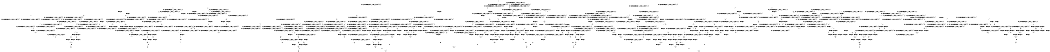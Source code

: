digraph BCG {
size = "7, 10.5";
center = TRUE;
node [shape = circle];
0 [peripheries = 2];
0 -> 1 [label = "EX !0 !ATOMIC_EXCH_BRANCH (1, +1, TRUE, +0, 3, TRUE) !{0, 1, 2}"];
0 -> 2 [label = "EX !2 !ATOMIC_EXCH_BRANCH (1, +0, TRUE, +0, 1, TRUE) !{0, 1, 2}"];
0 -> 3 [label = "EX !1 !ATOMIC_EXCH_BRANCH (1, +1, TRUE, +1, 1, FALSE) !{0, 1, 2}"];
0 -> 4 [label = "EX !0 !ATOMIC_EXCH_BRANCH (1, +1, TRUE, +0, 3, TRUE) !{0, 1, 2}"];
1 -> 5 [label = "EX !2 !ATOMIC_EXCH_BRANCH (1, +0, TRUE, +0, 1, FALSE) !{0, 1, 2}"];
1 -> 6 [label = "EX !1 !ATOMIC_EXCH_BRANCH (1, +1, TRUE, +1, 1, TRUE) !{0, 1, 2}"];
1 -> 7 [label = "TERMINATE !0"];
2 -> 2 [label = "EX !2 !ATOMIC_EXCH_BRANCH (1, +0, TRUE, +0, 1, TRUE) !{0, 1, 2}"];
2 -> 8 [label = "EX !0 !ATOMIC_EXCH_BRANCH (1, +1, TRUE, +0, 3, TRUE) !{0, 1, 2}"];
2 -> 9 [label = "EX !1 !ATOMIC_EXCH_BRANCH (1, +1, TRUE, +1, 1, FALSE) !{0, 1, 2}"];
2 -> 10 [label = "EX !0 !ATOMIC_EXCH_BRANCH (1, +1, TRUE, +0, 3, TRUE) !{0, 1, 2}"];
3 -> 11 [label = "EX !0 !ATOMIC_EXCH_BRANCH (1, +1, TRUE, +0, 3, FALSE) !{0, 1, 2}"];
3 -> 12 [label = "EX !2 !ATOMIC_EXCH_BRANCH (1, +0, TRUE, +0, 1, FALSE) !{0, 1, 2}"];
3 -> 13 [label = "TERMINATE !1"];
3 -> 14 [label = "EX !0 !ATOMIC_EXCH_BRANCH (1, +1, TRUE, +0, 3, FALSE) !{0, 1, 2}"];
4 -> 15 [label = "EX !1 !ATOMIC_EXCH_BRANCH (1, +1, TRUE, +1, 1, TRUE) !{0, 1, 2}"];
4 -> 16 [label = "EX !2 !ATOMIC_EXCH_BRANCH (1, +0, TRUE, +0, 1, FALSE) !{0, 1, 2}"];
4 -> 17 [label = "EX !1 !ATOMIC_EXCH_BRANCH (1, +1, TRUE, +1, 1, TRUE) !{0, 1, 2}"];
4 -> 18 [label = "TERMINATE !0"];
5 -> 19 [label = "EX !1 !ATOMIC_EXCH_BRANCH (1, +1, TRUE, +1, 1, FALSE) !{0, 1, 2}"];
5 -> 20 [label = "TERMINATE !0"];
5 -> 21 [label = "TERMINATE !2"];
6 -> 6 [label = "EX !1 !ATOMIC_EXCH_BRANCH (1, +1, TRUE, +1, 1, TRUE) !{0, 1, 2}"];
6 -> 22 [label = "EX !2 !ATOMIC_EXCH_BRANCH (1, +0, TRUE, +0, 1, FALSE) !{0, 1, 2}"];
6 -> 23 [label = "TERMINATE !0"];
7 -> 24 [label = "EX !2 !ATOMIC_EXCH_BRANCH (1, +0, TRUE, +0, 1, FALSE) !{1, 2}"];
7 -> 25 [label = "EX !1 !ATOMIC_EXCH_BRANCH (1, +1, TRUE, +1, 1, TRUE) !{1, 2}"];
7 -> 26 [label = "EX !1 !ATOMIC_EXCH_BRANCH (1, +1, TRUE, +1, 1, TRUE) !{1, 2}"];
8 -> 5 [label = "EX !2 !ATOMIC_EXCH_BRANCH (1, +0, TRUE, +0, 1, FALSE) !{0, 1, 2}"];
8 -> 27 [label = "EX !1 !ATOMIC_EXCH_BRANCH (1, +1, TRUE, +1, 1, TRUE) !{0, 1, 2}"];
8 -> 28 [label = "TERMINATE !0"];
9 -> 12 [label = "EX !2 !ATOMIC_EXCH_BRANCH (1, +0, TRUE, +0, 1, FALSE) !{0, 1, 2}"];
9 -> 29 [label = "EX !0 !ATOMIC_EXCH_BRANCH (1, +1, TRUE, +0, 3, FALSE) !{0, 1, 2}"];
9 -> 30 [label = "TERMINATE !1"];
9 -> 31 [label = "EX !0 !ATOMIC_EXCH_BRANCH (1, +1, TRUE, +0, 3, FALSE) !{0, 1, 2}"];
10 -> 32 [label = "EX !1 !ATOMIC_EXCH_BRANCH (1, +1, TRUE, +1, 1, TRUE) !{0, 1, 2}"];
10 -> 16 [label = "EX !2 !ATOMIC_EXCH_BRANCH (1, +0, TRUE, +0, 1, FALSE) !{0, 1, 2}"];
10 -> 33 [label = "EX !1 !ATOMIC_EXCH_BRANCH (1, +1, TRUE, +1, 1, TRUE) !{0, 1, 2}"];
10 -> 34 [label = "TERMINATE !0"];
11 -> 35 [label = "EX !0 !ATOMIC_EXCH_BRANCH (1, +0, FALSE, +1, 2, TRUE) !{0, 1, 2}"];
11 -> 36 [label = "EX !2 !ATOMIC_EXCH_BRANCH (1, +0, TRUE, +0, 1, FALSE) !{0, 1, 2}"];
11 -> 37 [label = "TERMINATE !1"];
11 -> 38 [label = "EX !0 !ATOMIC_EXCH_BRANCH (1, +0, FALSE, +1, 2, TRUE) !{0, 1, 2}"];
12 -> 19 [label = "EX !0 !ATOMIC_EXCH_BRANCH (1, +1, TRUE, +0, 3, TRUE) !{0, 1, 2}"];
12 -> 39 [label = "TERMINATE !2"];
12 -> 40 [label = "TERMINATE !1"];
12 -> 41 [label = "EX !0 !ATOMIC_EXCH_BRANCH (1, +1, TRUE, +0, 3, TRUE) !{0, 1, 2}"];
13 -> 42 [label = "EX !0 !ATOMIC_EXCH_BRANCH (1, +1, TRUE, +0, 3, FALSE) !{0, 2}"];
13 -> 43 [label = "EX !2 !ATOMIC_EXCH_BRANCH (1, +0, TRUE, +0, 1, FALSE) !{0, 2}"];
13 -> 44 [label = "EX !0 !ATOMIC_EXCH_BRANCH (1, +1, TRUE, +0, 3, FALSE) !{0, 2}"];
14 -> 38 [label = "EX !0 !ATOMIC_EXCH_BRANCH (1, +0, FALSE, +1, 2, TRUE) !{0, 1, 2}"];
14 -> 45 [label = "EX !2 !ATOMIC_EXCH_BRANCH (1, +0, TRUE, +0, 1, FALSE) !{0, 1, 2}"];
14 -> 46 [label = "TERMINATE !1"];
15 -> 47 [label = "EX !2 !ATOMIC_EXCH_BRANCH (1, +0, TRUE, +0, 1, FALSE) !{0, 1, 2}"];
15 -> 15 [label = "EX !1 !ATOMIC_EXCH_BRANCH (1, +1, TRUE, +1, 1, TRUE) !{0, 1, 2}"];
15 -> 48 [label = "EX !2 !ATOMIC_EXCH_BRANCH (1, +0, TRUE, +0, 1, FALSE) !{0, 1, 2}"];
15 -> 49 [label = "TERMINATE !0"];
16 -> 50 [label = "EX !1 !ATOMIC_EXCH_BRANCH (1, +1, TRUE, +1, 1, FALSE) !{0, 1, 2}"];
16 -> 41 [label = "EX !1 !ATOMIC_EXCH_BRANCH (1, +1, TRUE, +1, 1, FALSE) !{0, 1, 2}"];
16 -> 51 [label = "TERMINATE !0"];
16 -> 52 [label = "TERMINATE !2"];
17 -> 15 [label = "EX !1 !ATOMIC_EXCH_BRANCH (1, +1, TRUE, +1, 1, TRUE) !{0, 1, 2}"];
17 -> 17 [label = "EX !1 !ATOMIC_EXCH_BRANCH (1, +1, TRUE, +1, 1, TRUE) !{0, 1, 2}"];
17 -> 53 [label = "EX !2 !ATOMIC_EXCH_BRANCH (1, +0, TRUE, +0, 1, FALSE) !{0, 1, 2}"];
17 -> 54 [label = "TERMINATE !0"];
18 -> 55 [label = "EX !2 !ATOMIC_EXCH_BRANCH (1, +0, TRUE, +0, 1, FALSE) !{1, 2}"];
18 -> 56 [label = "EX !1 !ATOMIC_EXCH_BRANCH (1, +1, TRUE, +1, 1, TRUE) !{1, 2}"];
19 -> 57 [label = "TERMINATE !0"];
19 -> 58 [label = "TERMINATE !2"];
19 -> 59 [label = "TERMINATE !1"];
20 -> 60 [label = "EX !1 !ATOMIC_EXCH_BRANCH (1, +1, TRUE, +1, 1, FALSE) !{1, 2}"];
20 -> 61 [label = "TERMINATE !2"];
20 -> 62 [label = "EX !1 !ATOMIC_EXCH_BRANCH (1, +1, TRUE, +1, 1, FALSE) !{1, 2}"];
21 -> 63 [label = "EX !1 !ATOMIC_EXCH_BRANCH (1, +1, TRUE, +1, 1, FALSE) !{0, 1}"];
21 -> 61 [label = "TERMINATE !0"];
22 -> 19 [label = "EX !1 !ATOMIC_EXCH_BRANCH (1, +1, TRUE, +1, 1, FALSE) !{0, 1, 2}"];
22 -> 64 [label = "TERMINATE !0"];
22 -> 65 [label = "TERMINATE !2"];
23 -> 25 [label = "EX !1 !ATOMIC_EXCH_BRANCH (1, +1, TRUE, +1, 1, TRUE) !{1, 2}"];
23 -> 66 [label = "EX !2 !ATOMIC_EXCH_BRANCH (1, +0, TRUE, +0, 1, FALSE) !{1, 2}"];
23 -> 26 [label = "EX !1 !ATOMIC_EXCH_BRANCH (1, +1, TRUE, +1, 1, TRUE) !{1, 2}"];
24 -> 60 [label = "EX !1 !ATOMIC_EXCH_BRANCH (1, +1, TRUE, +1, 1, FALSE) !{1, 2}"];
24 -> 61 [label = "TERMINATE !2"];
24 -> 62 [label = "EX !1 !ATOMIC_EXCH_BRANCH (1, +1, TRUE, +1, 1, FALSE) !{1, 2}"];
25 -> 25 [label = "EX !1 !ATOMIC_EXCH_BRANCH (1, +1, TRUE, +1, 1, TRUE) !{1, 2}"];
25 -> 66 [label = "EX !2 !ATOMIC_EXCH_BRANCH (1, +0, TRUE, +0, 1, FALSE) !{1, 2}"];
25 -> 26 [label = "EX !1 !ATOMIC_EXCH_BRANCH (1, +1, TRUE, +1, 1, TRUE) !{1, 2}"];
26 -> 67 [label = "EX !2 !ATOMIC_EXCH_BRANCH (1, +0, TRUE, +0, 1, FALSE) !{1, 2}"];
26 -> 26 [label = "EX !1 !ATOMIC_EXCH_BRANCH (1, +1, TRUE, +1, 1, TRUE) !{1, 2}"];
26 -> 68 [label = "EX !2 !ATOMIC_EXCH_BRANCH (1, +0, TRUE, +0, 1, FALSE) !{1, 2}"];
27 -> 27 [label = "EX !1 !ATOMIC_EXCH_BRANCH (1, +1, TRUE, +1, 1, TRUE) !{0, 1, 2}"];
27 -> 22 [label = "EX !2 !ATOMIC_EXCH_BRANCH (1, +0, TRUE, +0, 1, FALSE) !{0, 1, 2}"];
27 -> 69 [label = "TERMINATE !0"];
28 -> 24 [label = "EX !2 !ATOMIC_EXCH_BRANCH (1, +0, TRUE, +0, 1, FALSE) !{1, 2}"];
28 -> 70 [label = "EX !1 !ATOMIC_EXCH_BRANCH (1, +1, TRUE, +1, 1, TRUE) !{1, 2}"];
28 -> 71 [label = "EX !1 !ATOMIC_EXCH_BRANCH (1, +1, TRUE, +1, 1, TRUE) !{1, 2}"];
29 -> 72 [label = "EX !0 !ATOMIC_EXCH_BRANCH (1, +0, FALSE, +1, 2, TRUE) !{0, 1, 2}"];
29 -> 36 [label = "EX !2 !ATOMIC_EXCH_BRANCH (1, +0, TRUE, +0, 1, FALSE) !{0, 1, 2}"];
29 -> 73 [label = "TERMINATE !1"];
29 -> 74 [label = "EX !0 !ATOMIC_EXCH_BRANCH (1, +0, FALSE, +1, 2, TRUE) !{0, 1, 2}"];
30 -> 43 [label = "EX !2 !ATOMIC_EXCH_BRANCH (1, +0, TRUE, +0, 1, FALSE) !{0, 2}"];
30 -> 75 [label = "EX !0 !ATOMIC_EXCH_BRANCH (1, +1, TRUE, +0, 3, FALSE) !{0, 2}"];
30 -> 76 [label = "EX !0 !ATOMIC_EXCH_BRANCH (1, +1, TRUE, +0, 3, FALSE) !{0, 2}"];
31 -> 74 [label = "EX !0 !ATOMIC_EXCH_BRANCH (1, +0, FALSE, +1, 2, TRUE) !{0, 1, 2}"];
31 -> 45 [label = "EX !2 !ATOMIC_EXCH_BRANCH (1, +0, TRUE, +0, 1, FALSE) !{0, 1, 2}"];
31 -> 77 [label = "TERMINATE !1"];
32 -> 47 [label = "EX !2 !ATOMIC_EXCH_BRANCH (1, +0, TRUE, +0, 1, FALSE) !{0, 1, 2}"];
32 -> 32 [label = "EX !1 !ATOMIC_EXCH_BRANCH (1, +1, TRUE, +1, 1, TRUE) !{0, 1, 2}"];
32 -> 48 [label = "EX !2 !ATOMIC_EXCH_BRANCH (1, +0, TRUE, +0, 1, FALSE) !{0, 1, 2}"];
32 -> 78 [label = "TERMINATE !0"];
33 -> 32 [label = "EX !1 !ATOMIC_EXCH_BRANCH (1, +1, TRUE, +1, 1, TRUE) !{0, 1, 2}"];
33 -> 33 [label = "EX !1 !ATOMIC_EXCH_BRANCH (1, +1, TRUE, +1, 1, TRUE) !{0, 1, 2}"];
33 -> 53 [label = "EX !2 !ATOMIC_EXCH_BRANCH (1, +0, TRUE, +0, 1, FALSE) !{0, 1, 2}"];
33 -> 79 [label = "TERMINATE !0"];
34 -> 55 [label = "EX !2 !ATOMIC_EXCH_BRANCH (1, +0, TRUE, +0, 1, FALSE) !{1, 2}"];
34 -> 80 [label = "EX !1 !ATOMIC_EXCH_BRANCH (1, +1, TRUE, +1, 1, TRUE) !{1, 2}"];
35 -> 35 [label = "EX !0 !ATOMIC_EXCH_BRANCH (1, +0, FALSE, +1, 2, TRUE) !{0, 1, 2}"];
35 -> 36 [label = "EX !2 !ATOMIC_EXCH_BRANCH (1, +0, TRUE, +0, 1, FALSE) !{0, 1, 2}"];
35 -> 37 [label = "TERMINATE !1"];
35 -> 38 [label = "EX !0 !ATOMIC_EXCH_BRANCH (1, +0, FALSE, +1, 2, TRUE) !{0, 1, 2}"];
36 -> 81 [label = "EX !0 !ATOMIC_EXCH_BRANCH (1, +0, FALSE, +1, 2, FALSE) !{0, 1, 2}"];
36 -> 82 [label = "TERMINATE !2"];
36 -> 83 [label = "TERMINATE !1"];
36 -> 84 [label = "EX !0 !ATOMIC_EXCH_BRANCH (1, +0, FALSE, +1, 2, FALSE) !{0, 1, 2}"];
37 -> 85 [label = "EX !0 !ATOMIC_EXCH_BRANCH (1, +0, FALSE, +1, 2, TRUE) !{0, 2}"];
37 -> 86 [label = "EX !2 !ATOMIC_EXCH_BRANCH (1, +0, TRUE, +0, 1, FALSE) !{0, 2}"];
37 -> 87 [label = "EX !0 !ATOMIC_EXCH_BRANCH (1, +0, FALSE, +1, 2, TRUE) !{0, 2}"];
38 -> 38 [label = "EX !0 !ATOMIC_EXCH_BRANCH (1, +0, FALSE, +1, 2, TRUE) !{0, 1, 2}"];
38 -> 45 [label = "EX !2 !ATOMIC_EXCH_BRANCH (1, +0, TRUE, +0, 1, FALSE) !{0, 1, 2}"];
38 -> 46 [label = "TERMINATE !1"];
39 -> 63 [label = "EX !0 !ATOMIC_EXCH_BRANCH (1, +1, TRUE, +0, 3, TRUE) !{0, 1}"];
39 -> 88 [label = "TERMINATE !1"];
39 -> 89 [label = "EX !0 !ATOMIC_EXCH_BRANCH (1, +1, TRUE, +0, 3, TRUE) !{0, 1}"];
40 -> 90 [label = "EX !0 !ATOMIC_EXCH_BRANCH (1, +1, TRUE, +0, 3, TRUE) !{0, 2}"];
40 -> 88 [label = "TERMINATE !2"];
40 -> 91 [label = "EX !0 !ATOMIC_EXCH_BRANCH (1, +1, TRUE, +0, 3, TRUE) !{0, 2}"];
41 -> 92 [label = "TERMINATE !0"];
41 -> 93 [label = "TERMINATE !2"];
41 -> 94 [label = "TERMINATE !1"];
42 -> 85 [label = "EX !0 !ATOMIC_EXCH_BRANCH (1, +0, FALSE, +1, 2, TRUE) !{0, 2}"];
42 -> 86 [label = "EX !2 !ATOMIC_EXCH_BRANCH (1, +0, TRUE, +0, 1, FALSE) !{0, 2}"];
42 -> 87 [label = "EX !0 !ATOMIC_EXCH_BRANCH (1, +0, FALSE, +1, 2, TRUE) !{0, 2}"];
43 -> 90 [label = "EX !0 !ATOMIC_EXCH_BRANCH (1, +1, TRUE, +0, 3, TRUE) !{0, 2}"];
43 -> 88 [label = "TERMINATE !2"];
43 -> 91 [label = "EX !0 !ATOMIC_EXCH_BRANCH (1, +1, TRUE, +0, 3, TRUE) !{0, 2}"];
44 -> 95 [label = "EX !2 !ATOMIC_EXCH_BRANCH (1, +0, TRUE, +0, 1, FALSE) !{0, 2}"];
44 -> 87 [label = "EX !0 !ATOMIC_EXCH_BRANCH (1, +0, FALSE, +1, 2, TRUE) !{0, 2}"];
44 -> 96 [label = "EX !2 !ATOMIC_EXCH_BRANCH (1, +0, TRUE, +0, 1, FALSE) !{0, 2}"];
45 -> 84 [label = "EX !0 !ATOMIC_EXCH_BRANCH (1, +0, FALSE, +1, 2, FALSE) !{0, 1, 2}"];
45 -> 97 [label = "TERMINATE !2"];
45 -> 98 [label = "TERMINATE !1"];
46 -> 99 [label = "EX !0 !ATOMIC_EXCH_BRANCH (1, +0, FALSE, +1, 2, TRUE) !{0, 2}"];
46 -> 100 [label = "EX !2 !ATOMIC_EXCH_BRANCH (1, +0, TRUE, +0, 1, FALSE) !{0, 2}"];
47 -> 101 [label = "EX !1 !ATOMIC_EXCH_BRANCH (1, +1, TRUE, +1, 1, FALSE) !{0, 1, 2}"];
47 -> 102 [label = "TERMINATE !0"];
47 -> 103 [label = "TERMINATE !2"];
48 -> 50 [label = "EX !1 !ATOMIC_EXCH_BRANCH (1, +1, TRUE, +1, 1, FALSE) !{0, 1, 2}"];
48 -> 104 [label = "TERMINATE !0"];
48 -> 105 [label = "TERMINATE !2"];
49 -> 106 [label = "EX !1 !ATOMIC_EXCH_BRANCH (1, +1, TRUE, +1, 1, TRUE) !{1, 2}"];
49 -> 107 [label = "EX !2 !ATOMIC_EXCH_BRANCH (1, +0, TRUE, +0, 1, FALSE) !{1, 2}"];
50 -> 108 [label = "TERMINATE !0"];
50 -> 109 [label = "TERMINATE !2"];
50 -> 110 [label = "TERMINATE !1"];
51 -> 111 [label = "EX !1 !ATOMIC_EXCH_BRANCH (1, +1, TRUE, +1, 1, FALSE) !{1, 2}"];
51 -> 112 [label = "TERMINATE !2"];
52 -> 113 [label = "EX !1 !ATOMIC_EXCH_BRANCH (1, +1, TRUE, +1, 1, FALSE) !{0, 1}"];
52 -> 112 [label = "TERMINATE !0"];
53 -> 50 [label = "EX !1 !ATOMIC_EXCH_BRANCH (1, +1, TRUE, +1, 1, FALSE) !{0, 1, 2}"];
53 -> 41 [label = "EX !1 !ATOMIC_EXCH_BRANCH (1, +1, TRUE, +1, 1, FALSE) !{0, 1, 2}"];
53 -> 114 [label = "TERMINATE !0"];
53 -> 115 [label = "TERMINATE !2"];
54 -> 56 [label = "EX !1 !ATOMIC_EXCH_BRANCH (1, +1, TRUE, +1, 1, TRUE) !{1, 2}"];
54 -> 116 [label = "EX !2 !ATOMIC_EXCH_BRANCH (1, +0, TRUE, +0, 1, FALSE) !{1, 2}"];
55 -> 111 [label = "EX !1 !ATOMIC_EXCH_BRANCH (1, +1, TRUE, +1, 1, FALSE) !{1, 2}"];
55 -> 112 [label = "TERMINATE !2"];
56 -> 56 [label = "EX !1 !ATOMIC_EXCH_BRANCH (1, +1, TRUE, +1, 1, TRUE) !{1, 2}"];
56 -> 116 [label = "EX !2 !ATOMIC_EXCH_BRANCH (1, +0, TRUE, +0, 1, FALSE) !{1, 2}"];
57 -> 117 [label = "TERMINATE !2"];
57 -> 118 [label = "TERMINATE !1"];
58 -> 117 [label = "TERMINATE !0"];
58 -> 119 [label = "TERMINATE !1"];
59 -> 118 [label = "TERMINATE !0"];
59 -> 119 [label = "TERMINATE !2"];
60 -> 117 [label = "TERMINATE !2"];
60 -> 118 [label = "TERMINATE !1"];
61 -> 120 [label = "EX !1 !ATOMIC_EXCH_BRANCH (1, +1, TRUE, +1, 1, FALSE) !{1}"];
61 -> 121 [label = "EX !1 !ATOMIC_EXCH_BRANCH (1, +1, TRUE, +1, 1, FALSE) !{1}"];
62 -> 122 [label = "TERMINATE !2"];
62 -> 123 [label = "TERMINATE !1"];
63 -> 117 [label = "TERMINATE !0"];
63 -> 119 [label = "TERMINATE !1"];
64 -> 60 [label = "EX !1 !ATOMIC_EXCH_BRANCH (1, +1, TRUE, +1, 1, FALSE) !{1, 2}"];
64 -> 124 [label = "TERMINATE !2"];
64 -> 62 [label = "EX !1 !ATOMIC_EXCH_BRANCH (1, +1, TRUE, +1, 1, FALSE) !{1, 2}"];
65 -> 63 [label = "EX !1 !ATOMIC_EXCH_BRANCH (1, +1, TRUE, +1, 1, FALSE) !{0, 1}"];
65 -> 124 [label = "TERMINATE !0"];
66 -> 60 [label = "EX !1 !ATOMIC_EXCH_BRANCH (1, +1, TRUE, +1, 1, FALSE) !{1, 2}"];
66 -> 124 [label = "TERMINATE !2"];
66 -> 62 [label = "EX !1 !ATOMIC_EXCH_BRANCH (1, +1, TRUE, +1, 1, FALSE) !{1, 2}"];
67 -> 125 [label = "EX !1 !ATOMIC_EXCH_BRANCH (1, +1, TRUE, +1, 1, FALSE) !{1, 2}"];
67 -> 126 [label = "TERMINATE !2"];
67 -> 62 [label = "EX !1 !ATOMIC_EXCH_BRANCH (1, +1, TRUE, +1, 1, FALSE) !{1, 2}"];
68 -> 62 [label = "EX !1 !ATOMIC_EXCH_BRANCH (1, +1, TRUE, +1, 1, FALSE) !{1, 2}"];
68 -> 127 [label = "TERMINATE !2"];
69 -> 70 [label = "EX !1 !ATOMIC_EXCH_BRANCH (1, +1, TRUE, +1, 1, TRUE) !{1, 2}"];
69 -> 66 [label = "EX !2 !ATOMIC_EXCH_BRANCH (1, +0, TRUE, +0, 1, FALSE) !{1, 2}"];
69 -> 71 [label = "EX !1 !ATOMIC_EXCH_BRANCH (1, +1, TRUE, +1, 1, TRUE) !{1, 2}"];
70 -> 70 [label = "EX !1 !ATOMIC_EXCH_BRANCH (1, +1, TRUE, +1, 1, TRUE) !{1, 2}"];
70 -> 66 [label = "EX !2 !ATOMIC_EXCH_BRANCH (1, +0, TRUE, +0, 1, FALSE) !{1, 2}"];
70 -> 71 [label = "EX !1 !ATOMIC_EXCH_BRANCH (1, +1, TRUE, +1, 1, TRUE) !{1, 2}"];
71 -> 67 [label = "EX !2 !ATOMIC_EXCH_BRANCH (1, +0, TRUE, +0, 1, FALSE) !{1, 2}"];
71 -> 71 [label = "EX !1 !ATOMIC_EXCH_BRANCH (1, +1, TRUE, +1, 1, TRUE) !{1, 2}"];
71 -> 68 [label = "EX !2 !ATOMIC_EXCH_BRANCH (1, +0, TRUE, +0, 1, FALSE) !{1, 2}"];
72 -> 72 [label = "EX !0 !ATOMIC_EXCH_BRANCH (1, +0, FALSE, +1, 2, TRUE) !{0, 1, 2}"];
72 -> 36 [label = "EX !2 !ATOMIC_EXCH_BRANCH (1, +0, TRUE, +0, 1, FALSE) !{0, 1, 2}"];
72 -> 73 [label = "TERMINATE !1"];
72 -> 74 [label = "EX !0 !ATOMIC_EXCH_BRANCH (1, +0, FALSE, +1, 2, TRUE) !{0, 1, 2}"];
73 -> 128 [label = "EX !0 !ATOMIC_EXCH_BRANCH (1, +0, FALSE, +1, 2, TRUE) !{0, 2}"];
73 -> 86 [label = "EX !2 !ATOMIC_EXCH_BRANCH (1, +0, TRUE, +0, 1, FALSE) !{0, 2}"];
73 -> 129 [label = "EX !0 !ATOMIC_EXCH_BRANCH (1, +0, FALSE, +1, 2, TRUE) !{0, 2}"];
74 -> 74 [label = "EX !0 !ATOMIC_EXCH_BRANCH (1, +0, FALSE, +1, 2, TRUE) !{0, 1, 2}"];
74 -> 45 [label = "EX !2 !ATOMIC_EXCH_BRANCH (1, +0, TRUE, +0, 1, FALSE) !{0, 1, 2}"];
74 -> 77 [label = "TERMINATE !1"];
75 -> 128 [label = "EX !0 !ATOMIC_EXCH_BRANCH (1, +0, FALSE, +1, 2, TRUE) !{0, 2}"];
75 -> 86 [label = "EX !2 !ATOMIC_EXCH_BRANCH (1, +0, TRUE, +0, 1, FALSE) !{0, 2}"];
75 -> 129 [label = "EX !0 !ATOMIC_EXCH_BRANCH (1, +0, FALSE, +1, 2, TRUE) !{0, 2}"];
76 -> 95 [label = "EX !2 !ATOMIC_EXCH_BRANCH (1, +0, TRUE, +0, 1, FALSE) !{0, 2}"];
76 -> 129 [label = "EX !0 !ATOMIC_EXCH_BRANCH (1, +0, FALSE, +1, 2, TRUE) !{0, 2}"];
76 -> 96 [label = "EX !2 !ATOMIC_EXCH_BRANCH (1, +0, TRUE, +0, 1, FALSE) !{0, 2}"];
77 -> 130 [label = "EX !0 !ATOMIC_EXCH_BRANCH (1, +0, FALSE, +1, 2, TRUE) !{0, 2}"];
77 -> 100 [label = "EX !2 !ATOMIC_EXCH_BRANCH (1, +0, TRUE, +0, 1, FALSE) !{0, 2}"];
78 -> 131 [label = "EX !1 !ATOMIC_EXCH_BRANCH (1, +1, TRUE, +1, 1, TRUE) !{1, 2}"];
78 -> 107 [label = "EX !2 !ATOMIC_EXCH_BRANCH (1, +0, TRUE, +0, 1, FALSE) !{1, 2}"];
79 -> 80 [label = "EX !1 !ATOMIC_EXCH_BRANCH (1, +1, TRUE, +1, 1, TRUE) !{1, 2}"];
79 -> 116 [label = "EX !2 !ATOMIC_EXCH_BRANCH (1, +0, TRUE, +0, 1, FALSE) !{1, 2}"];
80 -> 80 [label = "EX !1 !ATOMIC_EXCH_BRANCH (1, +1, TRUE, +1, 1, TRUE) !{1, 2}"];
80 -> 116 [label = "EX !2 !ATOMIC_EXCH_BRANCH (1, +0, TRUE, +0, 1, FALSE) !{1, 2}"];
81 -> 132 [label = "TERMINATE !0"];
81 -> 133 [label = "TERMINATE !2"];
81 -> 134 [label = "TERMINATE !1"];
82 -> 135 [label = "EX !0 !ATOMIC_EXCH_BRANCH (1, +0, FALSE, +1, 2, FALSE) !{0, 1}"];
82 -> 136 [label = "TERMINATE !1"];
82 -> 137 [label = "EX !0 !ATOMIC_EXCH_BRANCH (1, +0, FALSE, +1, 2, FALSE) !{0, 1}"];
83 -> 138 [label = "EX !0 !ATOMIC_EXCH_BRANCH (1, +0, FALSE, +1, 2, FALSE) !{0, 2}"];
83 -> 136 [label = "TERMINATE !2"];
83 -> 139 [label = "EX !0 !ATOMIC_EXCH_BRANCH (1, +0, FALSE, +1, 2, FALSE) !{0, 2}"];
84 -> 140 [label = "TERMINATE !0"];
84 -> 141 [label = "TERMINATE !2"];
84 -> 142 [label = "TERMINATE !1"];
85 -> 85 [label = "EX !0 !ATOMIC_EXCH_BRANCH (1, +0, FALSE, +1, 2, TRUE) !{0, 2}"];
85 -> 86 [label = "EX !2 !ATOMIC_EXCH_BRANCH (1, +0, TRUE, +0, 1, FALSE) !{0, 2}"];
85 -> 87 [label = "EX !0 !ATOMIC_EXCH_BRANCH (1, +0, FALSE, +1, 2, TRUE) !{0, 2}"];
86 -> 138 [label = "EX !0 !ATOMIC_EXCH_BRANCH (1, +0, FALSE, +1, 2, FALSE) !{0, 2}"];
86 -> 136 [label = "TERMINATE !2"];
86 -> 139 [label = "EX !0 !ATOMIC_EXCH_BRANCH (1, +0, FALSE, +1, 2, FALSE) !{0, 2}"];
87 -> 95 [label = "EX !2 !ATOMIC_EXCH_BRANCH (1, +0, TRUE, +0, 1, FALSE) !{0, 2}"];
87 -> 87 [label = "EX !0 !ATOMIC_EXCH_BRANCH (1, +0, FALSE, +1, 2, TRUE) !{0, 2}"];
87 -> 96 [label = "EX !2 !ATOMIC_EXCH_BRANCH (1, +0, TRUE, +0, 1, FALSE) !{0, 2}"];
88 -> 143 [label = "EX !0 !ATOMIC_EXCH_BRANCH (1, +1, TRUE, +0, 3, TRUE) !{0}"];
88 -> 144 [label = "EX !0 !ATOMIC_EXCH_BRANCH (1, +1, TRUE, +0, 3, TRUE) !{0}"];
89 -> 145 [label = "TERMINATE !0"];
89 -> 146 [label = "TERMINATE !1"];
90 -> 118 [label = "TERMINATE !0"];
90 -> 119 [label = "TERMINATE !2"];
91 -> 147 [label = "TERMINATE !0"];
91 -> 148 [label = "TERMINATE !2"];
92 -> 149 [label = "TERMINATE !2"];
92 -> 150 [label = "TERMINATE !1"];
93 -> 149 [label = "TERMINATE !0"];
93 -> 151 [label = "TERMINATE !1"];
94 -> 150 [label = "TERMINATE !0"];
94 -> 151 [label = "TERMINATE !2"];
95 -> 152 [label = "EX !0 !ATOMIC_EXCH_BRANCH (1, +0, FALSE, +1, 2, FALSE) !{0, 2}"];
95 -> 153 [label = "TERMINATE !2"];
95 -> 139 [label = "EX !0 !ATOMIC_EXCH_BRANCH (1, +0, FALSE, +1, 2, FALSE) !{0, 2}"];
96 -> 139 [label = "EX !0 !ATOMIC_EXCH_BRANCH (1, +0, FALSE, +1, 2, FALSE) !{0, 2}"];
96 -> 154 [label = "TERMINATE !2"];
97 -> 155 [label = "EX !0 !ATOMIC_EXCH_BRANCH (1, +0, FALSE, +1, 2, FALSE) !{0, 1}"];
97 -> 156 [label = "TERMINATE !1"];
98 -> 157 [label = "EX !0 !ATOMIC_EXCH_BRANCH (1, +0, FALSE, +1, 2, FALSE) !{0, 2}"];
98 -> 156 [label = "TERMINATE !2"];
99 -> 99 [label = "EX !0 !ATOMIC_EXCH_BRANCH (1, +0, FALSE, +1, 2, TRUE) !{0, 2}"];
99 -> 100 [label = "EX !2 !ATOMIC_EXCH_BRANCH (1, +0, TRUE, +0, 1, FALSE) !{0, 2}"];
100 -> 157 [label = "EX !0 !ATOMIC_EXCH_BRANCH (1, +0, FALSE, +1, 2, FALSE) !{0, 2}"];
100 -> 156 [label = "TERMINATE !2"];
101 -> 158 [label = "TERMINATE !0"];
101 -> 159 [label = "TERMINATE !2"];
101 -> 160 [label = "TERMINATE !1"];
102 -> 161 [label = "EX !1 !ATOMIC_EXCH_BRANCH (1, +1, TRUE, +1, 1, FALSE) !{1, 2}"];
102 -> 162 [label = "TERMINATE !2"];
103 -> 163 [label = "EX !1 !ATOMIC_EXCH_BRANCH (1, +1, TRUE, +1, 1, FALSE) !{0, 1}"];
103 -> 162 [label = "TERMINATE !0"];
104 -> 164 [label = "EX !1 !ATOMIC_EXCH_BRANCH (1, +1, TRUE, +1, 1, FALSE) !{1, 2}"];
104 -> 165 [label = "TERMINATE !2"];
105 -> 166 [label = "EX !1 !ATOMIC_EXCH_BRANCH (1, +1, TRUE, +1, 1, FALSE) !{0, 1}"];
105 -> 165 [label = "TERMINATE !0"];
106 -> 106 [label = "EX !1 !ATOMIC_EXCH_BRANCH (1, +1, TRUE, +1, 1, TRUE) !{1, 2}"];
106 -> 107 [label = "EX !2 !ATOMIC_EXCH_BRANCH (1, +0, TRUE, +0, 1, FALSE) !{1, 2}"];
107 -> 164 [label = "EX !1 !ATOMIC_EXCH_BRANCH (1, +1, TRUE, +1, 1, FALSE) !{1, 2}"];
107 -> 165 [label = "TERMINATE !2"];
108 -> 167 [label = "TERMINATE !2"];
108 -> 168 [label = "TERMINATE !1"];
109 -> 167 [label = "TERMINATE !0"];
109 -> 169 [label = "TERMINATE !1"];
110 -> 168 [label = "TERMINATE !0"];
110 -> 169 [label = "TERMINATE !2"];
111 -> 149 [label = "TERMINATE !2"];
111 -> 150 [label = "TERMINATE !1"];
112 -> 170 [label = "EX !1 !ATOMIC_EXCH_BRANCH (1, +1, TRUE, +1, 1, FALSE) !{1}"];
113 -> 149 [label = "TERMINATE !0"];
113 -> 151 [label = "TERMINATE !1"];
114 -> 111 [label = "EX !1 !ATOMIC_EXCH_BRANCH (1, +1, TRUE, +1, 1, FALSE) !{1, 2}"];
114 -> 171 [label = "TERMINATE !2"];
115 -> 113 [label = "EX !1 !ATOMIC_EXCH_BRANCH (1, +1, TRUE, +1, 1, FALSE) !{0, 1}"];
115 -> 171 [label = "TERMINATE !0"];
116 -> 111 [label = "EX !1 !ATOMIC_EXCH_BRANCH (1, +1, TRUE, +1, 1, FALSE) !{1, 2}"];
116 -> 171 [label = "TERMINATE !2"];
117 -> 172 [label = "TERMINATE !1"];
118 -> 172 [label = "TERMINATE !2"];
119 -> 172 [label = "TERMINATE !0"];
120 -> 172 [label = "TERMINATE !1"];
121 -> 173 [label = "TERMINATE !1"];
122 -> 174 [label = "TERMINATE !1"];
123 -> 174 [label = "TERMINATE !2"];
124 -> 120 [label = "EX !1 !ATOMIC_EXCH_BRANCH (1, +1, TRUE, +1, 1, FALSE) !{1}"];
124 -> 121 [label = "EX !1 !ATOMIC_EXCH_BRANCH (1, +1, TRUE, +1, 1, FALSE) !{1}"];
125 -> 175 [label = "TERMINATE !2"];
125 -> 176 [label = "TERMINATE !1"];
126 -> 177 [label = "EX !1 !ATOMIC_EXCH_BRANCH (1, +1, TRUE, +1, 1, FALSE) !{1}"];
127 -> 178 [label = "EX !1 !ATOMIC_EXCH_BRANCH (1, +1, TRUE, +1, 1, FALSE) !{1}"];
128 -> 128 [label = "EX !0 !ATOMIC_EXCH_BRANCH (1, +0, FALSE, +1, 2, TRUE) !{0, 2}"];
128 -> 86 [label = "EX !2 !ATOMIC_EXCH_BRANCH (1, +0, TRUE, +0, 1, FALSE) !{0, 2}"];
128 -> 129 [label = "EX !0 !ATOMIC_EXCH_BRANCH (1, +0, FALSE, +1, 2, TRUE) !{0, 2}"];
129 -> 95 [label = "EX !2 !ATOMIC_EXCH_BRANCH (1, +0, TRUE, +0, 1, FALSE) !{0, 2}"];
129 -> 129 [label = "EX !0 !ATOMIC_EXCH_BRANCH (1, +0, FALSE, +1, 2, TRUE) !{0, 2}"];
129 -> 96 [label = "EX !2 !ATOMIC_EXCH_BRANCH (1, +0, TRUE, +0, 1, FALSE) !{0, 2}"];
130 -> 130 [label = "EX !0 !ATOMIC_EXCH_BRANCH (1, +0, FALSE, +1, 2, TRUE) !{0, 2}"];
130 -> 100 [label = "EX !2 !ATOMIC_EXCH_BRANCH (1, +0, TRUE, +0, 1, FALSE) !{0, 2}"];
131 -> 131 [label = "EX !1 !ATOMIC_EXCH_BRANCH (1, +1, TRUE, +1, 1, TRUE) !{1, 2}"];
131 -> 107 [label = "EX !2 !ATOMIC_EXCH_BRANCH (1, +0, TRUE, +0, 1, FALSE) !{1, 2}"];
132 -> 179 [label = "TERMINATE !2"];
132 -> 180 [label = "TERMINATE !1"];
133 -> 179 [label = "TERMINATE !0"];
133 -> 181 [label = "TERMINATE !1"];
134 -> 180 [label = "TERMINATE !0"];
134 -> 181 [label = "TERMINATE !2"];
135 -> 179 [label = "TERMINATE !0"];
135 -> 181 [label = "TERMINATE !1"];
136 -> 182 [label = "EX !0 !ATOMIC_EXCH_BRANCH (1, +0, FALSE, +1, 2, FALSE) !{0}"];
136 -> 183 [label = "EX !0 !ATOMIC_EXCH_BRANCH (1, +0, FALSE, +1, 2, FALSE) !{0}"];
137 -> 184 [label = "TERMINATE !0"];
137 -> 185 [label = "TERMINATE !1"];
138 -> 180 [label = "TERMINATE !0"];
138 -> 181 [label = "TERMINATE !2"];
139 -> 186 [label = "TERMINATE !0"];
139 -> 187 [label = "TERMINATE !2"];
140 -> 188 [label = "TERMINATE !2"];
140 -> 189 [label = "TERMINATE !1"];
141 -> 188 [label = "TERMINATE !0"];
141 -> 190 [label = "TERMINATE !1"];
142 -> 189 [label = "TERMINATE !0"];
142 -> 190 [label = "TERMINATE !2"];
143 -> 172 [label = "TERMINATE !0"];
144 -> 191 [label = "TERMINATE !0"];
145 -> 192 [label = "TERMINATE !1"];
146 -> 192 [label = "TERMINATE !0"];
147 -> 193 [label = "TERMINATE !2"];
148 -> 193 [label = "TERMINATE !0"];
149 -> 194 [label = "TERMINATE !1"];
150 -> 194 [label = "TERMINATE !2"];
151 -> 194 [label = "TERMINATE !0"];
152 -> 195 [label = "TERMINATE !0"];
152 -> 196 [label = "TERMINATE !2"];
153 -> 197 [label = "EX !0 !ATOMIC_EXCH_BRANCH (1, +0, FALSE, +1, 2, FALSE) !{0}"];
154 -> 198 [label = "EX !0 !ATOMIC_EXCH_BRANCH (1, +0, FALSE, +1, 2, FALSE) !{0}"];
155 -> 188 [label = "TERMINATE !0"];
155 -> 190 [label = "TERMINATE !1"];
156 -> 199 [label = "EX !0 !ATOMIC_EXCH_BRANCH (1, +0, FALSE, +1, 2, FALSE) !{0}"];
157 -> 189 [label = "TERMINATE !0"];
157 -> 190 [label = "TERMINATE !2"];
158 -> 200 [label = "TERMINATE !2"];
158 -> 201 [label = "TERMINATE !1"];
159 -> 200 [label = "TERMINATE !0"];
159 -> 202 [label = "TERMINATE !1"];
160 -> 201 [label = "TERMINATE !0"];
160 -> 202 [label = "TERMINATE !2"];
161 -> 200 [label = "TERMINATE !2"];
161 -> 201 [label = "TERMINATE !1"];
162 -> 203 [label = "EX !1 !ATOMIC_EXCH_BRANCH (1, +1, TRUE, +1, 1, FALSE) !{1}"];
163 -> 200 [label = "TERMINATE !0"];
163 -> 202 [label = "TERMINATE !1"];
164 -> 167 [label = "TERMINATE !2"];
164 -> 168 [label = "TERMINATE !1"];
165 -> 204 [label = "EX !1 !ATOMIC_EXCH_BRANCH (1, +1, TRUE, +1, 1, FALSE) !{1}"];
166 -> 167 [label = "TERMINATE !0"];
166 -> 169 [label = "TERMINATE !1"];
167 -> 205 [label = "TERMINATE !1"];
168 -> 205 [label = "TERMINATE !2"];
169 -> 205 [label = "TERMINATE !0"];
170 -> 194 [label = "TERMINATE !1"];
171 -> 170 [label = "EX !1 !ATOMIC_EXCH_BRANCH (1, +1, TRUE, +1, 1, FALSE) !{1}"];
172 -> 206 [label = "exit"];
173 -> 207 [label = "exit"];
174 -> 208 [label = "exit"];
175 -> 209 [label = "TERMINATE !1"];
176 -> 209 [label = "TERMINATE !2"];
177 -> 209 [label = "TERMINATE !1"];
178 -> 174 [label = "TERMINATE !1"];
179 -> 210 [label = "TERMINATE !1"];
180 -> 210 [label = "TERMINATE !2"];
181 -> 210 [label = "TERMINATE !0"];
182 -> 210 [label = "TERMINATE !0"];
183 -> 211 [label = "TERMINATE !0"];
184 -> 212 [label = "TERMINATE !1"];
185 -> 212 [label = "TERMINATE !0"];
186 -> 213 [label = "TERMINATE !2"];
187 -> 213 [label = "TERMINATE !0"];
188 -> 214 [label = "TERMINATE !1"];
189 -> 214 [label = "TERMINATE !2"];
190 -> 214 [label = "TERMINATE !0"];
191 -> 215 [label = "exit"];
192 -> 216 [label = "exit"];
193 -> 217 [label = "exit"];
194 -> 218 [label = "exit"];
195 -> 219 [label = "TERMINATE !2"];
196 -> 219 [label = "TERMINATE !0"];
197 -> 219 [label = "TERMINATE !0"];
198 -> 213 [label = "TERMINATE !0"];
199 -> 214 [label = "TERMINATE !0"];
200 -> 220 [label = "TERMINATE !1"];
201 -> 220 [label = "TERMINATE !2"];
202 -> 220 [label = "TERMINATE !0"];
203 -> 220 [label = "TERMINATE !1"];
204 -> 205 [label = "TERMINATE !1"];
205 -> 221 [label = "exit"];
209 -> 222 [label = "exit"];
210 -> 206 [label = "exit"];
211 -> 215 [label = "exit"];
212 -> 216 [label = "exit"];
213 -> 217 [label = "exit"];
214 -> 218 [label = "exit"];
219 -> 223 [label = "exit"];
220 -> 224 [label = "exit"];
}
